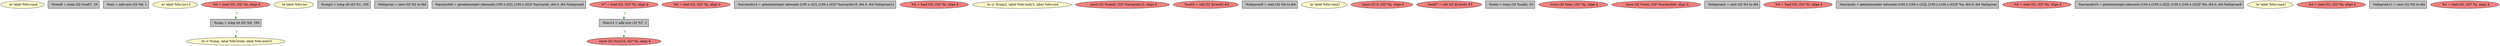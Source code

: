
digraph G {


node641 [fillcolor=lemonchiffon,label="  br label %for.cond",shape=ellipse,style=filled ]
node640 [fillcolor=grey,label="  %rem8 = srem i32 %call7, 10",shape=rectangle,style=filled ]
node637 [fillcolor=grey,label="  %inc = add nsw i32 %6, 1",shape=rectangle,style=filled ]
node635 [fillcolor=lemonchiffon,label="  br label %for.inc13",shape=ellipse,style=filled ]
node638 [fillcolor=lemonchiffon,label="  br i1 %cmp, label %for.body, label %for.end15",shape=ellipse,style=filled ]
node634 [fillcolor=lemonchiffon,label="  br label %for.inc",shape=ellipse,style=filled ]
node633 [fillcolor=grey,label="  %cmp2 = icmp slt i32 %1, 100",shape=rectangle,style=filled ]
node632 [fillcolor=grey,label="  %idxprom = sext i32 %2 to i64",shape=rectangle,style=filled ]
node631 [fillcolor=grey,label="  %arrayidx6 = getelementptr inbounds [100 x i32], [100 x i32]* %arrayidx, i64 0, i64 %idxprom5",shape=rectangle,style=filled ]
node639 [fillcolor=grey,label="  %inc14 = add nsw i32 %7, 1",shape=rectangle,style=filled ]
node630 [fillcolor=grey,label="  %cmp = icmp slt i32 %0, 100",shape=rectangle,style=filled ]
node627 [fillcolor=lightcoral,label="  %0 = load i32, i32* %i, align 4",shape=ellipse,style=filled ]
node628 [fillcolor=lightcoral,label="  %6 = load i32, i32* %j, align 4",shape=ellipse,style=filled ]
node626 [fillcolor=lightcoral,label="  store i32 %inc14, i32* %i, align 4",shape=ellipse,style=filled ]
node636 [fillcolor=lightcoral,label="  %7 = load i32, i32* %i, align 4",shape=ellipse,style=filled ]
node614 [fillcolor=grey,label="  %arrayidx12 = getelementptr inbounds [100 x i32], [100 x i32]* %arrayidx10, i64 0, i64 %idxprom11",shape=rectangle,style=filled ]
node645 [fillcolor=lightcoral,label="  %2 = load i32, i32* %i, align 4",shape=ellipse,style=filled ]
node625 [fillcolor=lemonchiffon,label="  br i1 %cmp2, label %for.body3, label %for.end",shape=ellipse,style=filled ]
node612 [fillcolor=lightcoral,label="  store i32 %rem8, i32* %arrayidx12, align 4",shape=ellipse,style=filled ]
node642 [fillcolor=lightcoral,label="  %call4 = call i32 @rand() #3",shape=ellipse,style=filled ]
node615 [fillcolor=grey,label="  %idxprom9 = sext i32 %4 to i64",shape=rectangle,style=filled ]
node610 [fillcolor=lemonchiffon,label="  br label %for.cond1",shape=ellipse,style=filled ]
node624 [fillcolor=lightcoral,label="  store i32 0, i32* %j, align 4",shape=ellipse,style=filled ]
node644 [fillcolor=lightcoral,label="  %call7 = call i32 @rand() #3",shape=ellipse,style=filled ]
node643 [fillcolor=grey,label="  %rem = srem i32 %call4, 10",shape=rectangle,style=filled ]
node611 [fillcolor=lightcoral,label="  store i32 %inc, i32* %j, align 4",shape=ellipse,style=filled ]
node617 [fillcolor=lightcoral,label="  store i32 %rem, i32* %arrayidx6, align 4",shape=ellipse,style=filled ]
node618 [fillcolor=grey,label="  %idxprom5 = sext i32 %3 to i64",shape=rectangle,style=filled ]
node616 [fillcolor=lightcoral,label="  %4 = load i32, i32* %i, align 4",shape=ellipse,style=filled ]
node619 [fillcolor=grey,label="  %arrayidx = getelementptr inbounds [100 x [100 x i32]], [100 x [100 x i32]]* %a, i64 0, i64 %idxprom",shape=rectangle,style=filled ]
node613 [fillcolor=lightcoral,label="  %5 = load i32, i32* %j, align 4",shape=ellipse,style=filled ]
node623 [fillcolor=grey,label="  %arrayidx10 = getelementptr inbounds [100 x [100 x i32]], [100 x [100 x i32]]* %b, i64 0, i64 %idxprom9",shape=rectangle,style=filled ]
node620 [fillcolor=lemonchiffon,label="  br label %for.cond1",shape=ellipse,style=filled ]
node621 [fillcolor=lightcoral,label="  %3 = load i32, i32* %j, align 4",shape=ellipse,style=filled ]
node629 [fillcolor=grey,label="  %idxprom11 = sext i32 %5 to i64",shape=rectangle,style=filled ]
node622 [fillcolor=lightcoral,label="  %1 = load i32, i32* %j, align 4",shape=ellipse,style=filled ]

node630->node638 [style=dotted,color=forestgreen,label="T",fontcolor=forestgreen ]
node627->node630 [style=dotted,color=forestgreen,label="T",fontcolor=forestgreen ]
node639->node626 [style=dotted,color=forestgreen,label="T",fontcolor=forestgreen ]
node636->node639 [style=dotted,color=forestgreen,label="T",fontcolor=forestgreen ]


}
